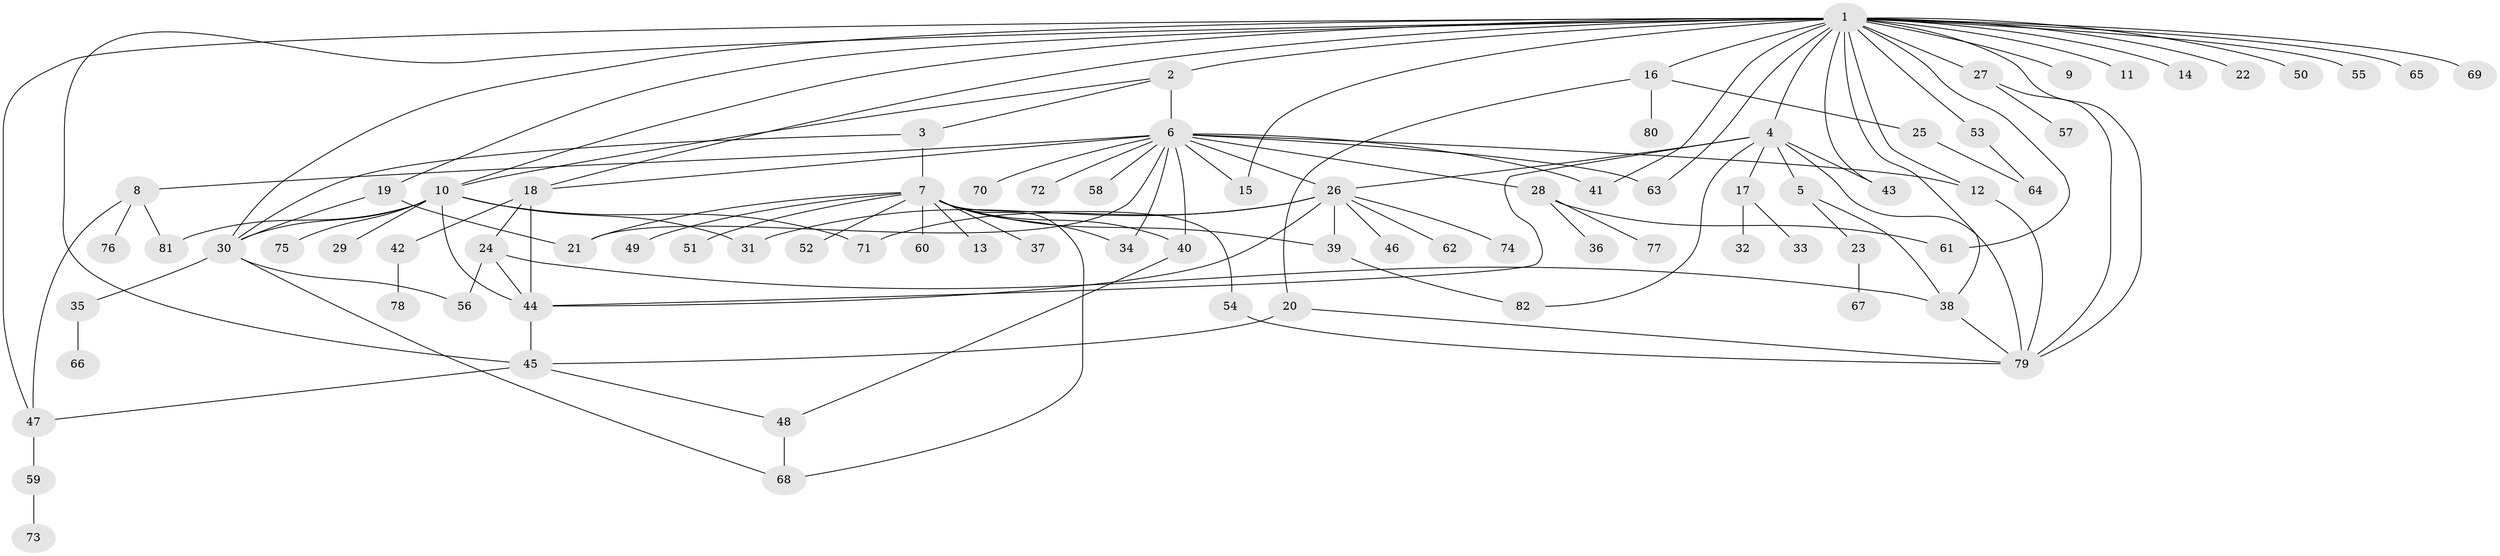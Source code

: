 // original degree distribution, {30: 0.008547008547008548, 4: 0.06837606837606838, 8: 0.008547008547008548, 3: 0.17094017094017094, 17: 0.008547008547008548, 13: 0.017094017094017096, 5: 0.02564102564102564, 2: 0.23931623931623933, 1: 0.41025641025641024, 7: 0.02564102564102564, 11: 0.008547008547008548, 6: 0.008547008547008548}
// Generated by graph-tools (version 1.1) at 2025/50/03/04/25 22:50:36]
// undirected, 82 vertices, 123 edges
graph export_dot {
  node [color=gray90,style=filled];
  1;
  2;
  3;
  4;
  5;
  6;
  7;
  8;
  9;
  10;
  11;
  12;
  13;
  14;
  15;
  16;
  17;
  18;
  19;
  20;
  21;
  22;
  23;
  24;
  25;
  26;
  27;
  28;
  29;
  30;
  31;
  32;
  33;
  34;
  35;
  36;
  37;
  38;
  39;
  40;
  41;
  42;
  43;
  44;
  45;
  46;
  47;
  48;
  49;
  50;
  51;
  52;
  53;
  54;
  55;
  56;
  57;
  58;
  59;
  60;
  61;
  62;
  63;
  64;
  65;
  66;
  67;
  68;
  69;
  70;
  71;
  72;
  73;
  74;
  75;
  76;
  77;
  78;
  79;
  80;
  81;
  82;
  1 -- 2 [weight=1.0];
  1 -- 4 [weight=1.0];
  1 -- 9 [weight=1.0];
  1 -- 10 [weight=1.0];
  1 -- 11 [weight=1.0];
  1 -- 12 [weight=1.0];
  1 -- 14 [weight=1.0];
  1 -- 15 [weight=1.0];
  1 -- 16 [weight=1.0];
  1 -- 18 [weight=1.0];
  1 -- 19 [weight=1.0];
  1 -- 22 [weight=1.0];
  1 -- 27 [weight=1.0];
  1 -- 30 [weight=1.0];
  1 -- 38 [weight=1.0];
  1 -- 41 [weight=1.0];
  1 -- 43 [weight=1.0];
  1 -- 45 [weight=1.0];
  1 -- 47 [weight=1.0];
  1 -- 50 [weight=1.0];
  1 -- 53 [weight=1.0];
  1 -- 55 [weight=1.0];
  1 -- 61 [weight=1.0];
  1 -- 63 [weight=1.0];
  1 -- 65 [weight=1.0];
  1 -- 69 [weight=1.0];
  1 -- 79 [weight=1.0];
  2 -- 3 [weight=1.0];
  2 -- 6 [weight=2.0];
  2 -- 10 [weight=1.0];
  3 -- 7 [weight=1.0];
  3 -- 30 [weight=1.0];
  4 -- 5 [weight=1.0];
  4 -- 17 [weight=1.0];
  4 -- 26 [weight=1.0];
  4 -- 43 [weight=1.0];
  4 -- 44 [weight=1.0];
  4 -- 79 [weight=1.0];
  4 -- 82 [weight=1.0];
  5 -- 23 [weight=1.0];
  5 -- 38 [weight=1.0];
  6 -- 8 [weight=1.0];
  6 -- 12 [weight=1.0];
  6 -- 15 [weight=1.0];
  6 -- 18 [weight=1.0];
  6 -- 21 [weight=1.0];
  6 -- 26 [weight=1.0];
  6 -- 28 [weight=1.0];
  6 -- 34 [weight=1.0];
  6 -- 40 [weight=1.0];
  6 -- 41 [weight=1.0];
  6 -- 58 [weight=1.0];
  6 -- 63 [weight=1.0];
  6 -- 70 [weight=1.0];
  6 -- 72 [weight=1.0];
  7 -- 13 [weight=1.0];
  7 -- 21 [weight=1.0];
  7 -- 34 [weight=1.0];
  7 -- 37 [weight=1.0];
  7 -- 39 [weight=1.0];
  7 -- 40 [weight=1.0];
  7 -- 49 [weight=1.0];
  7 -- 51 [weight=1.0];
  7 -- 52 [weight=1.0];
  7 -- 54 [weight=1.0];
  7 -- 60 [weight=1.0];
  7 -- 68 [weight=1.0];
  8 -- 47 [weight=1.0];
  8 -- 76 [weight=1.0];
  8 -- 81 [weight=1.0];
  10 -- 29 [weight=1.0];
  10 -- 30 [weight=1.0];
  10 -- 31 [weight=1.0];
  10 -- 44 [weight=2.0];
  10 -- 71 [weight=1.0];
  10 -- 75 [weight=1.0];
  10 -- 81 [weight=1.0];
  12 -- 79 [weight=1.0];
  16 -- 20 [weight=1.0];
  16 -- 25 [weight=1.0];
  16 -- 80 [weight=1.0];
  17 -- 32 [weight=1.0];
  17 -- 33 [weight=1.0];
  18 -- 24 [weight=1.0];
  18 -- 42 [weight=1.0];
  18 -- 44 [weight=2.0];
  19 -- 21 [weight=1.0];
  19 -- 30 [weight=1.0];
  20 -- 45 [weight=1.0];
  20 -- 79 [weight=1.0];
  23 -- 67 [weight=1.0];
  24 -- 38 [weight=1.0];
  24 -- 44 [weight=1.0];
  24 -- 56 [weight=1.0];
  25 -- 64 [weight=1.0];
  26 -- 31 [weight=1.0];
  26 -- 39 [weight=1.0];
  26 -- 44 [weight=1.0];
  26 -- 46 [weight=1.0];
  26 -- 62 [weight=1.0];
  26 -- 71 [weight=1.0];
  26 -- 74 [weight=1.0];
  27 -- 57 [weight=1.0];
  27 -- 79 [weight=1.0];
  28 -- 36 [weight=1.0];
  28 -- 61 [weight=1.0];
  28 -- 77 [weight=1.0];
  30 -- 35 [weight=1.0];
  30 -- 56 [weight=1.0];
  30 -- 68 [weight=1.0];
  35 -- 66 [weight=1.0];
  38 -- 79 [weight=1.0];
  39 -- 82 [weight=1.0];
  40 -- 48 [weight=1.0];
  42 -- 78 [weight=1.0];
  44 -- 45 [weight=1.0];
  45 -- 47 [weight=1.0];
  45 -- 48 [weight=1.0];
  47 -- 59 [weight=1.0];
  48 -- 68 [weight=1.0];
  53 -- 64 [weight=1.0];
  54 -- 79 [weight=1.0];
  59 -- 73 [weight=1.0];
}

